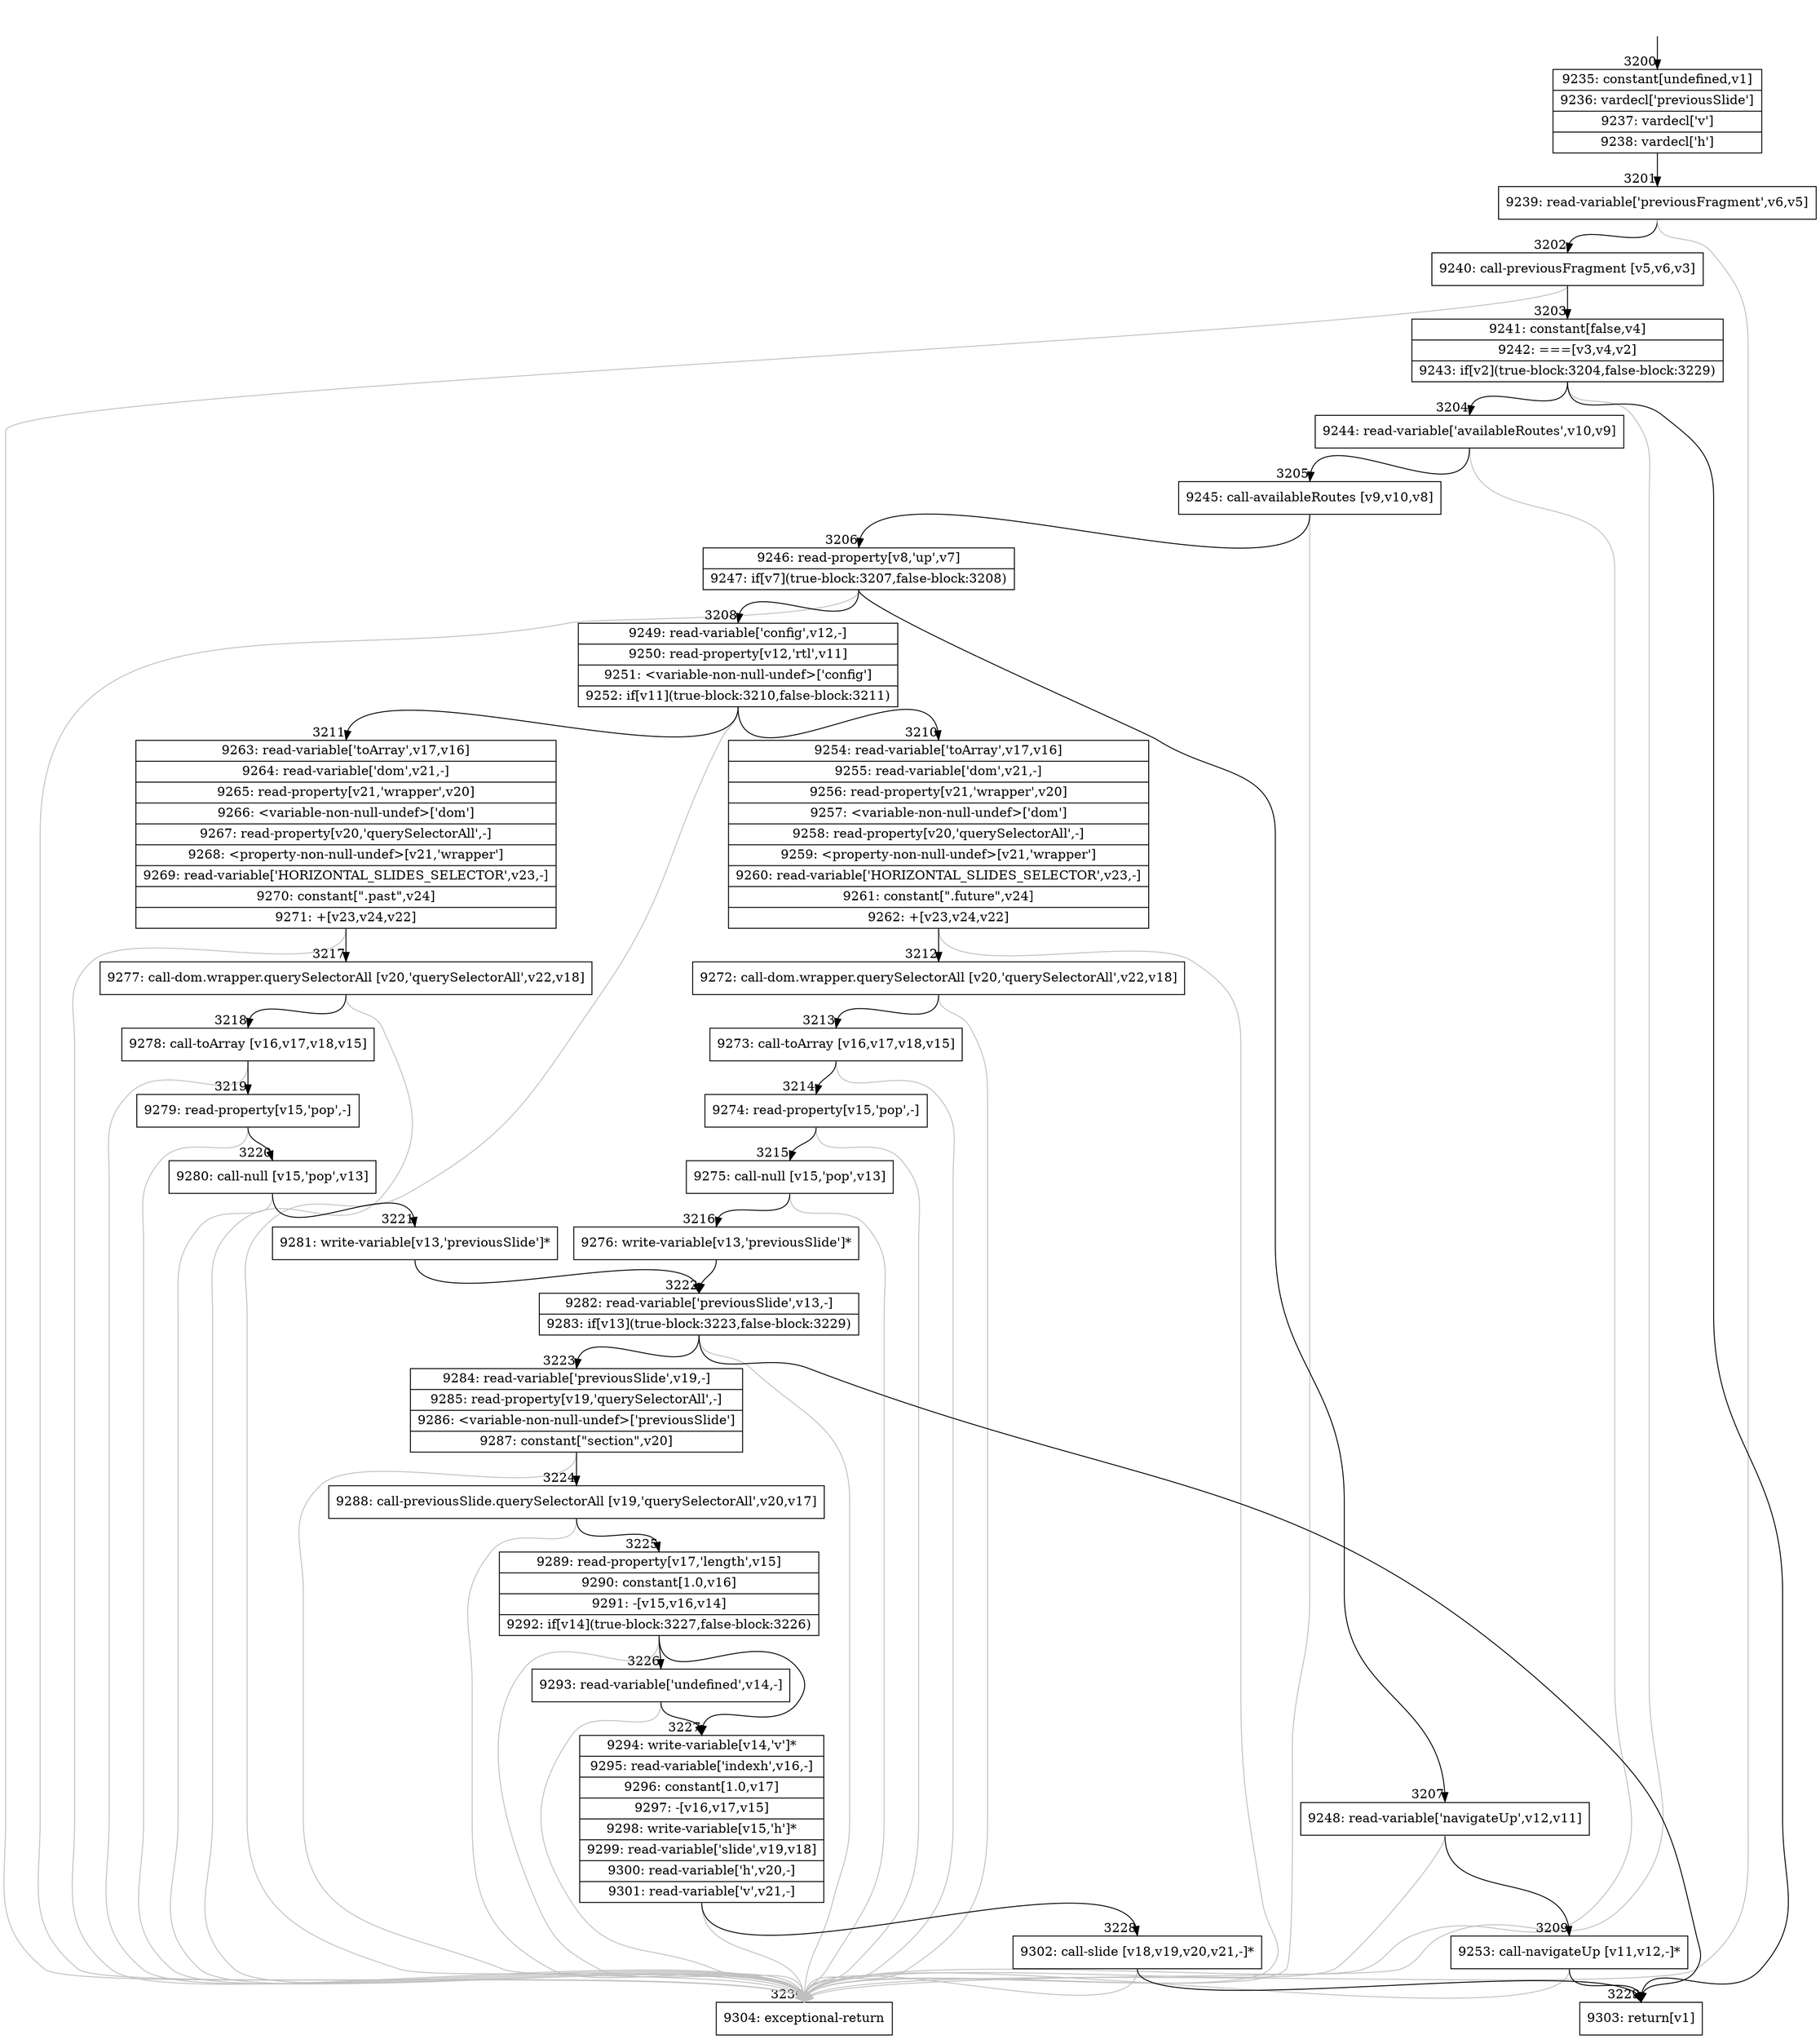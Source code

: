 digraph {
rankdir="TD"
BB_entry191[shape=none,label=""];
BB_entry191 -> BB3200 [tailport=s, headport=n, headlabel="    3200"]
BB3200 [shape=record label="{9235: constant[undefined,v1]|9236: vardecl['previousSlide']|9237: vardecl['v']|9238: vardecl['h']}" ] 
BB3200 -> BB3201 [tailport=s, headport=n, headlabel="      3201"]
BB3201 [shape=record label="{9239: read-variable['previousFragment',v6,v5]}" ] 
BB3201 -> BB3202 [tailport=s, headport=n, headlabel="      3202"]
BB3201 -> BB3230 [tailport=s, headport=n, color=gray, headlabel="      3230"]
BB3202 [shape=record label="{9240: call-previousFragment [v5,v6,v3]}" ] 
BB3202 -> BB3203 [tailport=s, headport=n, headlabel="      3203"]
BB3202 -> BB3230 [tailport=s, headport=n, color=gray]
BB3203 [shape=record label="{9241: constant[false,v4]|9242: ===[v3,v4,v2]|9243: if[v2](true-block:3204,false-block:3229)}" ] 
BB3203 -> BB3204 [tailport=s, headport=n, headlabel="      3204"]
BB3203 -> BB3229 [tailport=s, headport=n, headlabel="      3229"]
BB3203 -> BB3230 [tailport=s, headport=n, color=gray]
BB3204 [shape=record label="{9244: read-variable['availableRoutes',v10,v9]}" ] 
BB3204 -> BB3205 [tailport=s, headport=n, headlabel="      3205"]
BB3204 -> BB3230 [tailport=s, headport=n, color=gray]
BB3205 [shape=record label="{9245: call-availableRoutes [v9,v10,v8]}" ] 
BB3205 -> BB3206 [tailport=s, headport=n, headlabel="      3206"]
BB3205 -> BB3230 [tailport=s, headport=n, color=gray]
BB3206 [shape=record label="{9246: read-property[v8,'up',v7]|9247: if[v7](true-block:3207,false-block:3208)}" ] 
BB3206 -> BB3207 [tailport=s, headport=n, headlabel="      3207"]
BB3206 -> BB3208 [tailport=s, headport=n, headlabel="      3208"]
BB3206 -> BB3230 [tailport=s, headport=n, color=gray]
BB3207 [shape=record label="{9248: read-variable['navigateUp',v12,v11]}" ] 
BB3207 -> BB3209 [tailport=s, headport=n, headlabel="      3209"]
BB3207 -> BB3230 [tailport=s, headport=n, color=gray]
BB3208 [shape=record label="{9249: read-variable['config',v12,-]|9250: read-property[v12,'rtl',v11]|9251: \<variable-non-null-undef\>['config']|9252: if[v11](true-block:3210,false-block:3211)}" ] 
BB3208 -> BB3210 [tailport=s, headport=n, headlabel="      3210"]
BB3208 -> BB3211 [tailport=s, headport=n, headlabel="      3211"]
BB3208 -> BB3230 [tailport=s, headport=n, color=gray]
BB3209 [shape=record label="{9253: call-navigateUp [v11,v12,-]*}" ] 
BB3209 -> BB3229 [tailport=s, headport=n]
BB3209 -> BB3230 [tailport=s, headport=n, color=gray]
BB3210 [shape=record label="{9254: read-variable['toArray',v17,v16]|9255: read-variable['dom',v21,-]|9256: read-property[v21,'wrapper',v20]|9257: \<variable-non-null-undef\>['dom']|9258: read-property[v20,'querySelectorAll',-]|9259: \<property-non-null-undef\>[v21,'wrapper']|9260: read-variable['HORIZONTAL_SLIDES_SELECTOR',v23,-]|9261: constant[\".future\",v24]|9262: +[v23,v24,v22]}" ] 
BB3210 -> BB3212 [tailport=s, headport=n, headlabel="      3212"]
BB3210 -> BB3230 [tailport=s, headport=n, color=gray]
BB3211 [shape=record label="{9263: read-variable['toArray',v17,v16]|9264: read-variable['dom',v21,-]|9265: read-property[v21,'wrapper',v20]|9266: \<variable-non-null-undef\>['dom']|9267: read-property[v20,'querySelectorAll',-]|9268: \<property-non-null-undef\>[v21,'wrapper']|9269: read-variable['HORIZONTAL_SLIDES_SELECTOR',v23,-]|9270: constant[\".past\",v24]|9271: +[v23,v24,v22]}" ] 
BB3211 -> BB3217 [tailport=s, headport=n, headlabel="      3217"]
BB3211 -> BB3230 [tailport=s, headport=n, color=gray]
BB3212 [shape=record label="{9272: call-dom.wrapper.querySelectorAll [v20,'querySelectorAll',v22,v18]}" ] 
BB3212 -> BB3213 [tailport=s, headport=n, headlabel="      3213"]
BB3212 -> BB3230 [tailport=s, headport=n, color=gray]
BB3213 [shape=record label="{9273: call-toArray [v16,v17,v18,v15]}" ] 
BB3213 -> BB3214 [tailport=s, headport=n, headlabel="      3214"]
BB3213 -> BB3230 [tailport=s, headport=n, color=gray]
BB3214 [shape=record label="{9274: read-property[v15,'pop',-]}" ] 
BB3214 -> BB3215 [tailport=s, headport=n, headlabel="      3215"]
BB3214 -> BB3230 [tailport=s, headport=n, color=gray]
BB3215 [shape=record label="{9275: call-null [v15,'pop',v13]}" ] 
BB3215 -> BB3216 [tailport=s, headport=n, headlabel="      3216"]
BB3215 -> BB3230 [tailport=s, headport=n, color=gray]
BB3216 [shape=record label="{9276: write-variable[v13,'previousSlide']*}" ] 
BB3216 -> BB3222 [tailport=s, headport=n, headlabel="      3222"]
BB3217 [shape=record label="{9277: call-dom.wrapper.querySelectorAll [v20,'querySelectorAll',v22,v18]}" ] 
BB3217 -> BB3218 [tailport=s, headport=n, headlabel="      3218"]
BB3217 -> BB3230 [tailport=s, headport=n, color=gray]
BB3218 [shape=record label="{9278: call-toArray [v16,v17,v18,v15]}" ] 
BB3218 -> BB3219 [tailport=s, headport=n, headlabel="      3219"]
BB3218 -> BB3230 [tailport=s, headport=n, color=gray]
BB3219 [shape=record label="{9279: read-property[v15,'pop',-]}" ] 
BB3219 -> BB3220 [tailport=s, headport=n, headlabel="      3220"]
BB3219 -> BB3230 [tailport=s, headport=n, color=gray]
BB3220 [shape=record label="{9280: call-null [v15,'pop',v13]}" ] 
BB3220 -> BB3221 [tailport=s, headport=n, headlabel="      3221"]
BB3220 -> BB3230 [tailport=s, headport=n, color=gray]
BB3221 [shape=record label="{9281: write-variable[v13,'previousSlide']*}" ] 
BB3221 -> BB3222 [tailport=s, headport=n]
BB3222 [shape=record label="{9282: read-variable['previousSlide',v13,-]|9283: if[v13](true-block:3223,false-block:3229)}" ] 
BB3222 -> BB3223 [tailport=s, headport=n, headlabel="      3223"]
BB3222 -> BB3229 [tailport=s, headport=n]
BB3222 -> BB3230 [tailport=s, headport=n, color=gray]
BB3223 [shape=record label="{9284: read-variable['previousSlide',v19,-]|9285: read-property[v19,'querySelectorAll',-]|9286: \<variable-non-null-undef\>['previousSlide']|9287: constant[\"section\",v20]}" ] 
BB3223 -> BB3224 [tailport=s, headport=n, headlabel="      3224"]
BB3223 -> BB3230 [tailport=s, headport=n, color=gray]
BB3224 [shape=record label="{9288: call-previousSlide.querySelectorAll [v19,'querySelectorAll',v20,v17]}" ] 
BB3224 -> BB3225 [tailport=s, headport=n, headlabel="      3225"]
BB3224 -> BB3230 [tailport=s, headport=n, color=gray]
BB3225 [shape=record label="{9289: read-property[v17,'length',v15]|9290: constant[1.0,v16]|9291: -[v15,v16,v14]|9292: if[v14](true-block:3227,false-block:3226)}" ] 
BB3225 -> BB3227 [tailport=s, headport=n, headlabel="      3227"]
BB3225 -> BB3226 [tailport=s, headport=n, headlabel="      3226"]
BB3225 -> BB3230 [tailport=s, headport=n, color=gray]
BB3226 [shape=record label="{9293: read-variable['undefined',v14,-]}" ] 
BB3226 -> BB3227 [tailport=s, headport=n]
BB3226 -> BB3230 [tailport=s, headport=n, color=gray]
BB3227 [shape=record label="{9294: write-variable[v14,'v']*|9295: read-variable['indexh',v16,-]|9296: constant[1.0,v17]|9297: -[v16,v17,v15]|9298: write-variable[v15,'h']*|9299: read-variable['slide',v19,v18]|9300: read-variable['h',v20,-]|9301: read-variable['v',v21,-]}" ] 
BB3227 -> BB3228 [tailport=s, headport=n, headlabel="      3228"]
BB3227 -> BB3230 [tailport=s, headport=n, color=gray]
BB3228 [shape=record label="{9302: call-slide [v18,v19,v20,v21,-]*}" ] 
BB3228 -> BB3229 [tailport=s, headport=n]
BB3228 -> BB3230 [tailport=s, headport=n, color=gray]
BB3229 [shape=record label="{9303: return[v1]}" ] 
BB3230 [shape=record label="{9304: exceptional-return}" ] 
//#$~ 3677
}
